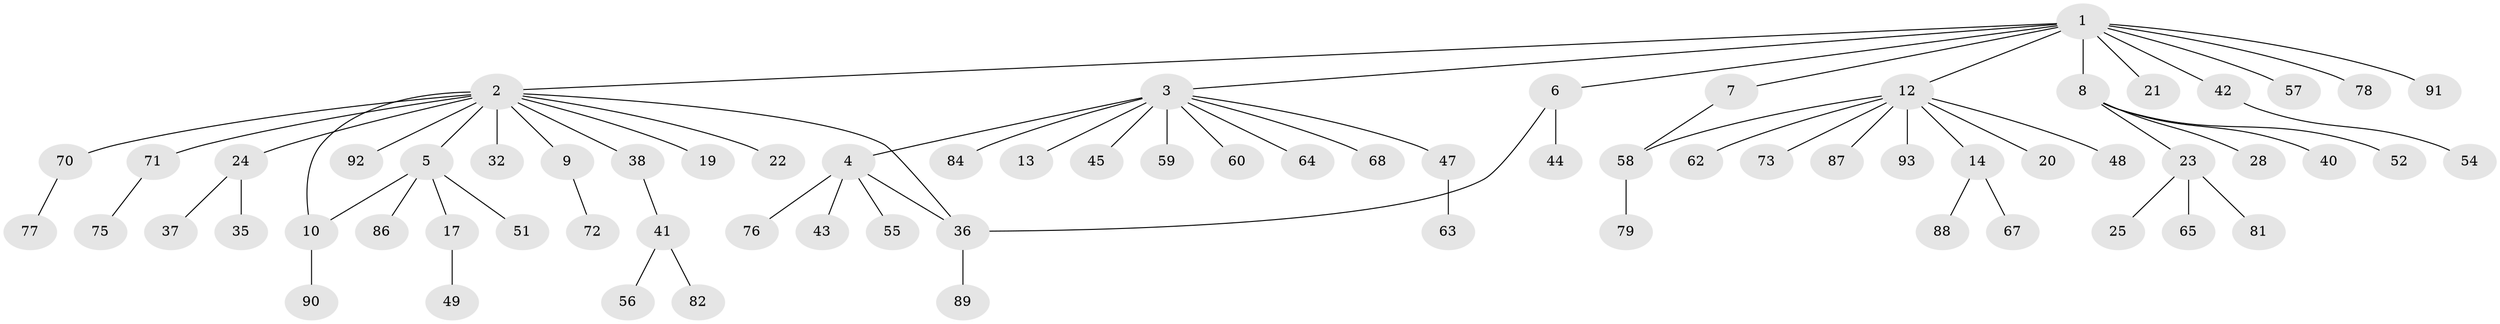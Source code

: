 // Generated by graph-tools (version 1.1) at 2025/51/02/27/25 19:51:58]
// undirected, 71 vertices, 74 edges
graph export_dot {
graph [start="1"]
  node [color=gray90,style=filled];
  1 [super="+15"];
  2 [super="+83"];
  3 [super="+26"];
  4 [super="+31"];
  5 [super="+46"];
  6 [super="+16"];
  7 [super="+61"];
  8 [super="+11"];
  9 [super="+27"];
  10 [super="+18"];
  12 [super="+30"];
  13 [super="+34"];
  14 [super="+33"];
  17 [super="+29"];
  19;
  20 [super="+85"];
  21;
  22;
  23 [super="+66"];
  24 [super="+39"];
  25;
  28;
  32;
  35;
  36;
  37;
  38 [super="+69"];
  40 [super="+74"];
  41 [super="+53"];
  42 [super="+50"];
  43;
  44;
  45;
  47;
  48;
  49;
  51;
  52;
  54;
  55;
  56;
  57;
  58;
  59;
  60;
  62;
  63;
  64;
  65;
  67 [super="+94"];
  68 [super="+80"];
  70;
  71;
  72;
  73;
  75;
  76;
  77;
  78;
  79;
  81;
  82;
  84;
  86;
  87;
  88;
  89;
  90;
  91;
  92 [super="+95"];
  93;
  1 -- 2;
  1 -- 3;
  1 -- 6;
  1 -- 7;
  1 -- 8;
  1 -- 12;
  1 -- 21;
  1 -- 57;
  1 -- 78;
  1 -- 91;
  1 -- 42;
  2 -- 5;
  2 -- 9;
  2 -- 10;
  2 -- 19;
  2 -- 22;
  2 -- 24;
  2 -- 32;
  2 -- 36;
  2 -- 38;
  2 -- 70;
  2 -- 71;
  2 -- 92;
  3 -- 4;
  3 -- 13 [weight=2];
  3 -- 45;
  3 -- 59;
  3 -- 60;
  3 -- 64;
  3 -- 68;
  3 -- 84;
  3 -- 47;
  4 -- 36;
  4 -- 43;
  4 -- 55;
  4 -- 76;
  5 -- 10;
  5 -- 17;
  5 -- 51;
  5 -- 86;
  6 -- 36;
  6 -- 44;
  7 -- 58;
  8 -- 23;
  8 -- 28;
  8 -- 52;
  8 -- 40;
  9 -- 72;
  10 -- 90;
  12 -- 14;
  12 -- 20;
  12 -- 62;
  12 -- 73;
  12 -- 87;
  12 -- 93;
  12 -- 48;
  12 -- 58;
  14 -- 88;
  14 -- 67;
  17 -- 49;
  23 -- 25;
  23 -- 65;
  23 -- 81;
  24 -- 35;
  24 -- 37;
  36 -- 89;
  38 -- 41;
  41 -- 56;
  41 -- 82;
  42 -- 54;
  47 -- 63;
  58 -- 79;
  70 -- 77;
  71 -- 75;
}
